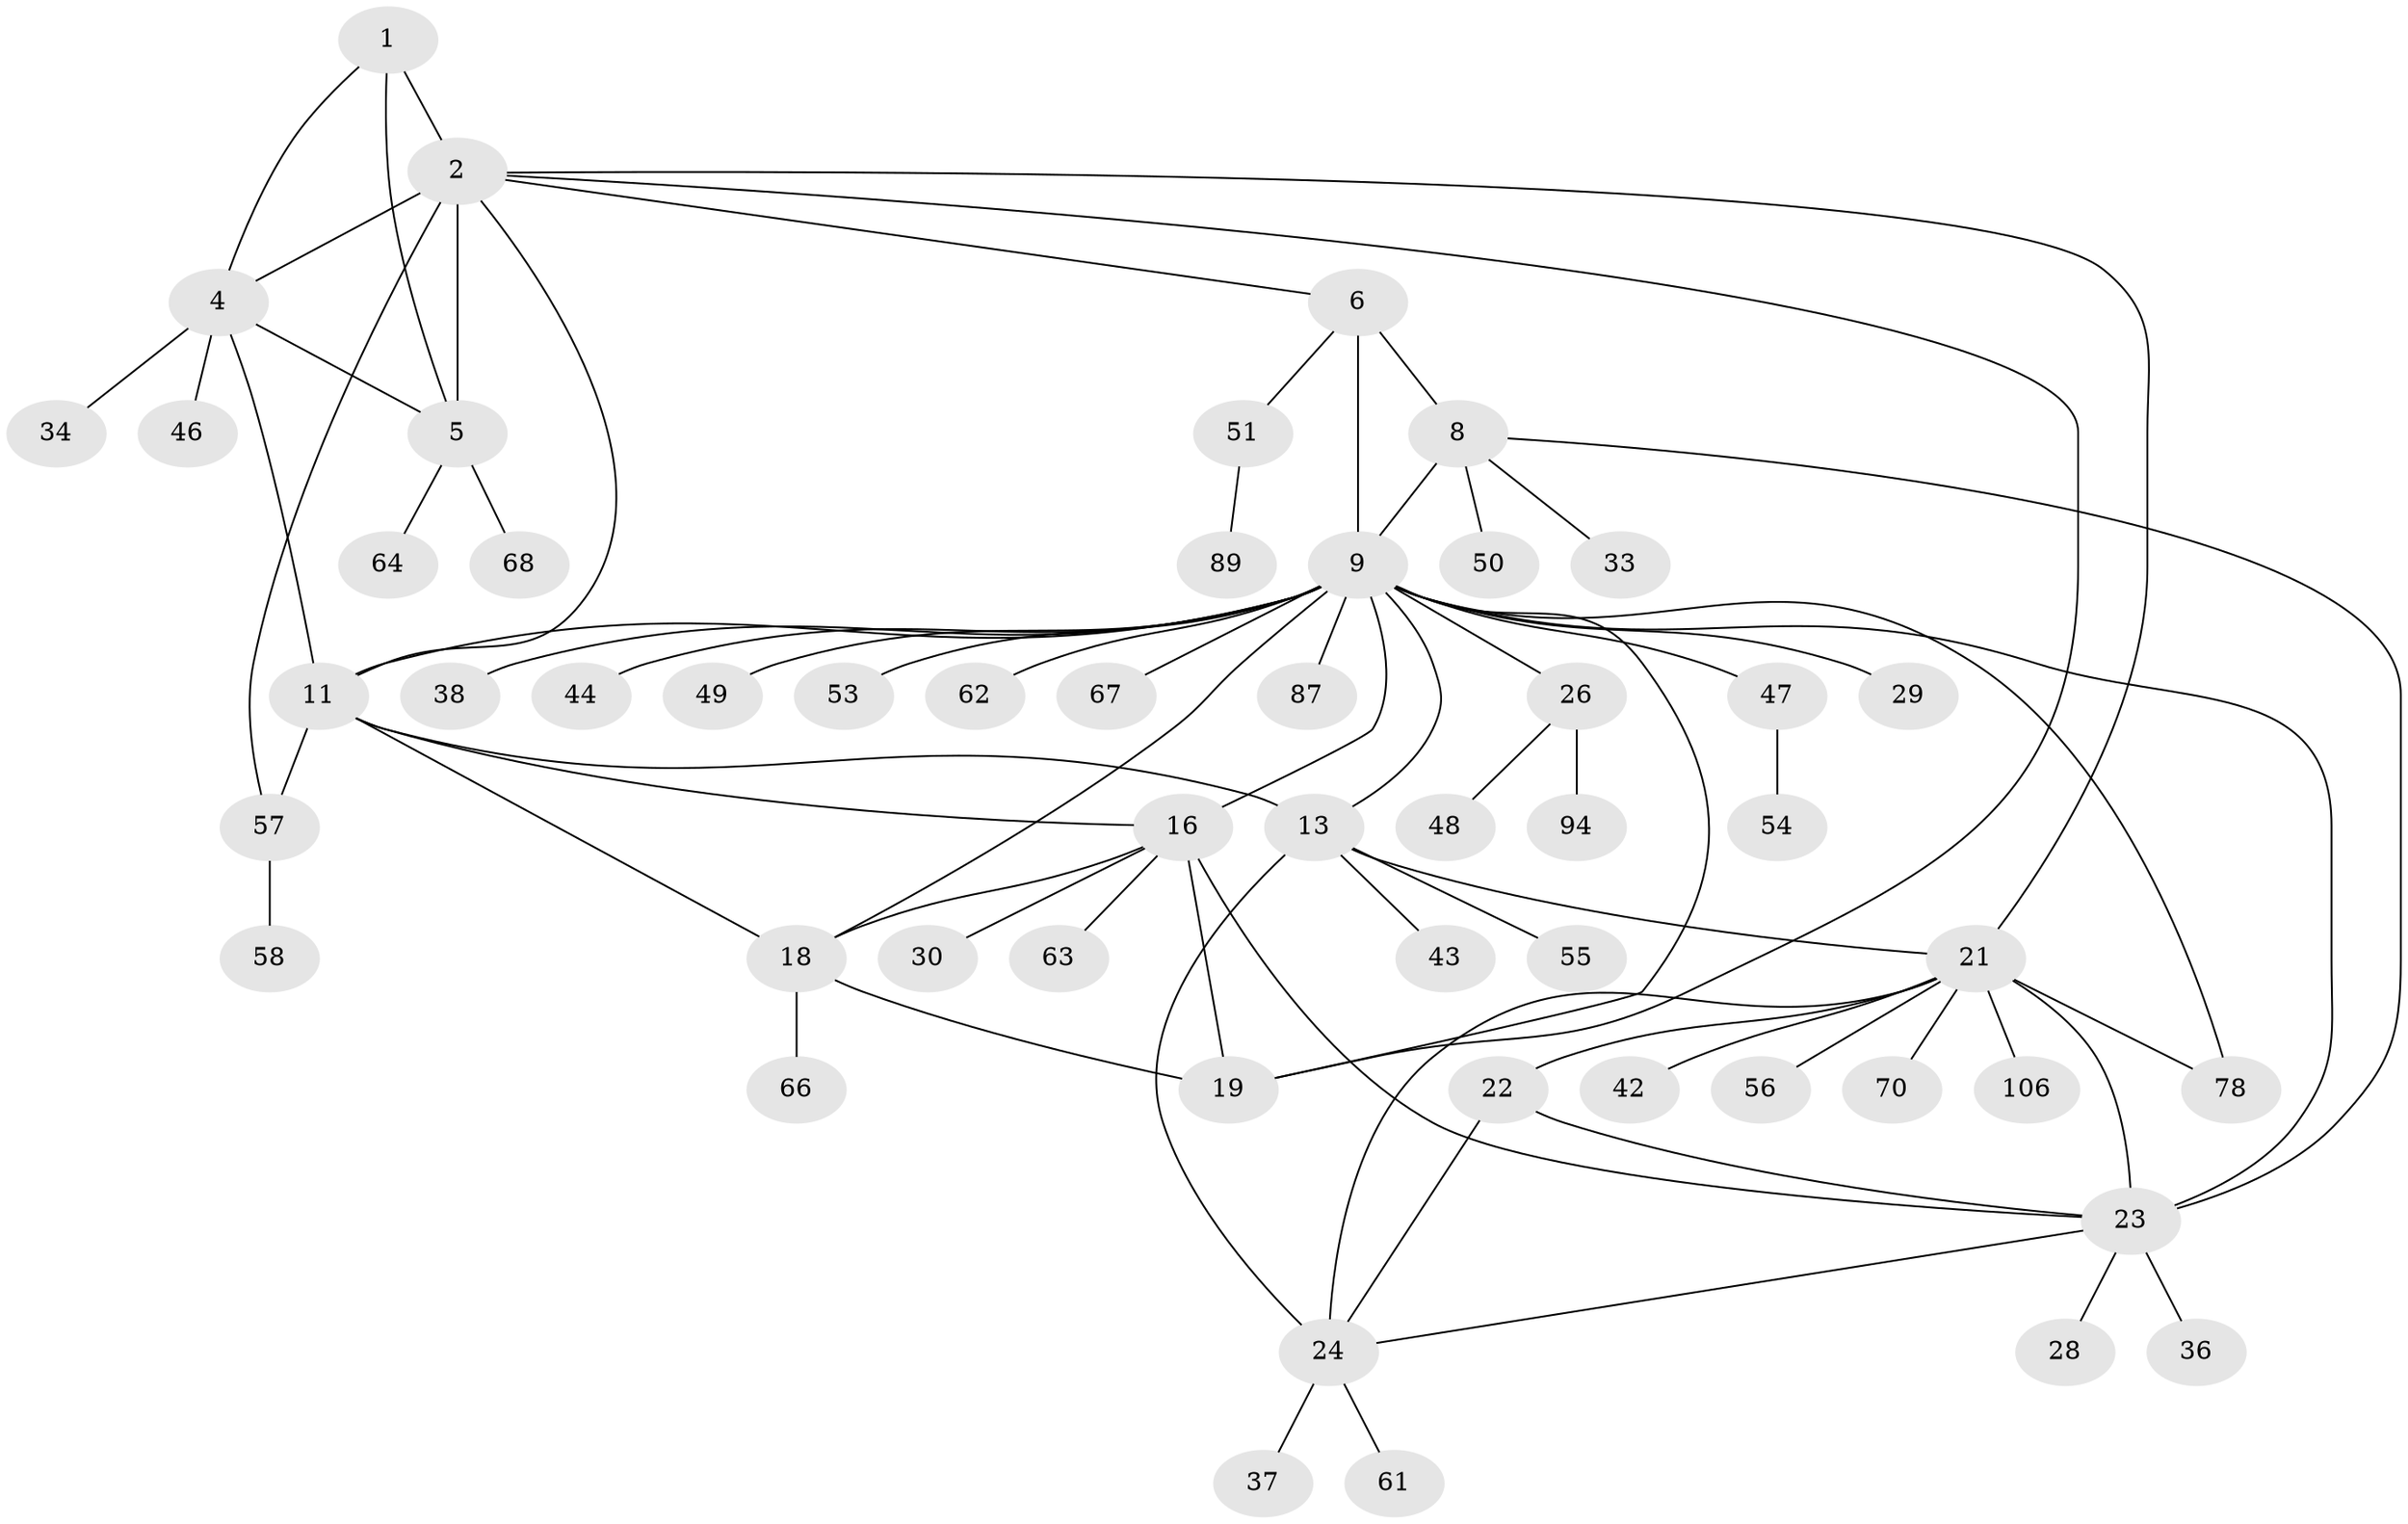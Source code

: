 // original degree distribution, {5: 0.02830188679245283, 9: 0.03773584905660377, 7: 0.03773584905660377, 6: 0.05660377358490566, 4: 0.018867924528301886, 13: 0.018867924528301886, 11: 0.009433962264150943, 8: 0.009433962264150943, 10: 0.018867924528301886, 3: 0.03773584905660377, 1: 0.5283018867924528, 2: 0.19811320754716982}
// Generated by graph-tools (version 1.1) at 2025/16/03/09/25 04:16:05]
// undirected, 53 vertices, 75 edges
graph export_dot {
graph [start="1"]
  node [color=gray90,style=filled];
  1 [super="+31"];
  2 [super="+3"];
  4;
  5;
  6 [super="+7"];
  8 [super="+45+72+97"];
  9 [super="+12+52+10+79"];
  11 [super="+14+102+77"];
  13 [super="+15"];
  16 [super="+59+17+65+93+76+105+35+40"];
  18;
  19 [super="+39"];
  21 [super="+41+25"];
  22;
  23;
  24;
  26;
  28 [super="+60"];
  29;
  30;
  33;
  34;
  36 [super="+99+74"];
  37 [super="+85"];
  38;
  42;
  43;
  44;
  46;
  47;
  48;
  49;
  50;
  51;
  53;
  54 [super="+90"];
  55;
  56;
  57;
  58;
  61;
  62;
  63;
  64;
  66;
  67;
  68;
  70;
  78;
  87;
  89;
  94;
  106;
  1 -- 2 [weight=2];
  1 -- 4;
  1 -- 5;
  2 -- 4 [weight=2];
  2 -- 5 [weight=2];
  2 -- 19;
  2 -- 6;
  2 -- 11;
  2 -- 21;
  2 -- 57;
  4 -- 5;
  4 -- 34;
  4 -- 46;
  4 -- 11;
  5 -- 64;
  5 -- 68;
  6 -- 8 [weight=2];
  6 -- 9 [weight=4];
  6 -- 51;
  8 -- 9 [weight=2];
  8 -- 33;
  8 -- 50;
  8 -- 23;
  9 -- 23 [weight=2];
  9 -- 67;
  9 -- 38;
  9 -- 11 [weight=2];
  9 -- 13 [weight=2];
  9 -- 78;
  9 -- 47;
  9 -- 49;
  9 -- 53;
  9 -- 87;
  9 -- 26;
  9 -- 29;
  9 -- 44 [weight=2];
  9 -- 16 [weight=2];
  9 -- 18;
  9 -- 19;
  9 -- 62;
  11 -- 13 [weight=4];
  11 -- 18;
  11 -- 57;
  11 -- 16;
  13 -- 24;
  13 -- 43;
  13 -- 55;
  13 -- 21;
  16 -- 18 [weight=2];
  16 -- 19 [weight=2];
  16 -- 30;
  16 -- 63;
  16 -- 23;
  18 -- 19;
  18 -- 66;
  21 -- 22 [weight=2];
  21 -- 23 [weight=2];
  21 -- 24 [weight=2];
  21 -- 70;
  21 -- 78;
  21 -- 106;
  21 -- 42;
  21 -- 56;
  22 -- 23;
  22 -- 24;
  23 -- 24;
  23 -- 28;
  23 -- 36;
  24 -- 37;
  24 -- 61;
  26 -- 48;
  26 -- 94;
  47 -- 54;
  51 -- 89;
  57 -- 58;
}
